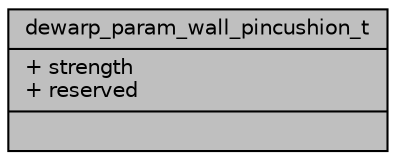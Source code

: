 digraph "dewarp_param_wall_pincushion_t"
{
 // INTERACTIVE_SVG=YES
 // LATEX_PDF_SIZE
  bgcolor="transparent";
  edge [fontname="Helvetica",fontsize="10",labelfontname="Helvetica",labelfontsize="10"];
  node [fontname="Helvetica",fontsize="10",shape=record];
  Node1 [label="{dewarp_param_wall_pincushion_t\n|+ strength\l+ reserved\l|}",height=0.2,width=0.4,color="black", fillcolor="grey75", style="filled", fontcolor="black",tooltip="wall pincushion correction parameters."];
}
